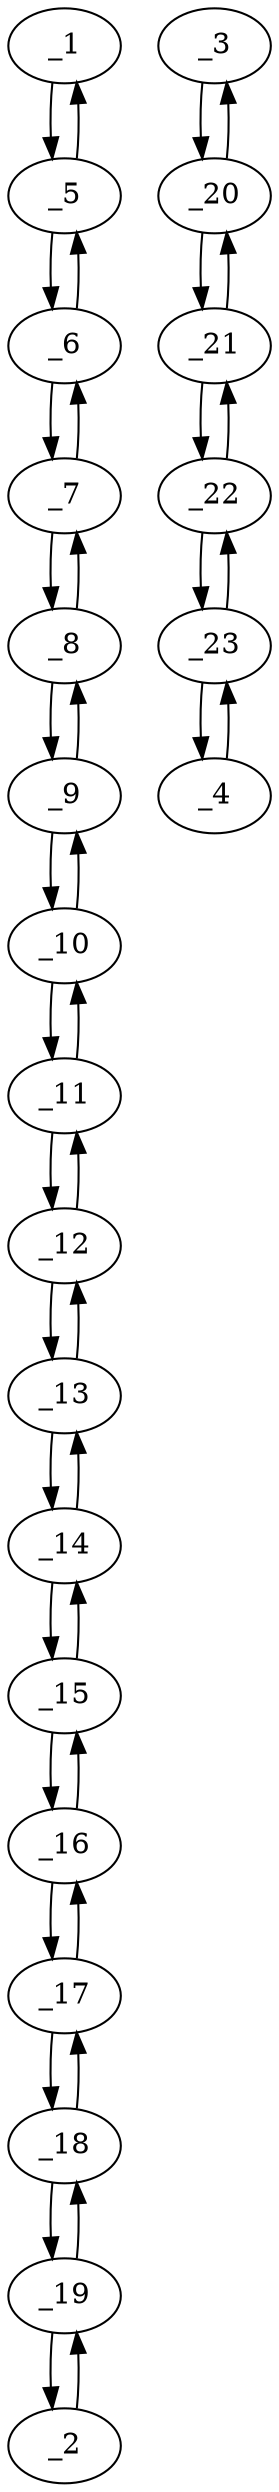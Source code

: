 digraph s1196_04 {
	_1	 [x="38.000000",
		y="109.000000"];
	_5	 [x="42.000000",
		y="126.000000"];
	_1 -> _5	 [angle="1.339706",
		orient="0.973417"];
	_2	 [x="118.000000",
		y="117.000000"];
	_19	 [x="107.000000",
		y="126.000000"];
	_2 -> _19	 [angle="2.455863",
		orient="0.633238"];
	_3	 [x="225.000000",
		y="131.000000"];
	_20	 [x="213.000000",
		y="141.000000"];
	_3 -> _20	 [angle="2.446854",
		orient="0.640184"];
	_4	 [x="225.000000",
		y="173.000000"];
	_23	 [x="206.000000",
		y="176.000000"];
	_4 -> _23	 [angle="2.984991",
		orient="0.155963"];
	_5 -> _1	 [angle="-1.801887",
		orient="-0.973417"];
	_6	 [x="56.000000",
		y="132.000000"];
	_5 -> _6	 [angle="0.404892",
		orient="0.393919"];
	_6 -> _5	 [angle="-2.736701",
		orient="-0.393919"];
	_7	 [x="64.000000",
		y="143.000000"];
	_6 -> _7	 [angle="0.942000",
		orient="0.808736"];
	_7 -> _6	 [angle="-2.199593",
		orient="-0.808736"];
	_8	 [x="49.000000",
		y="148.000000"];
	_7 -> _8	 [angle="2.819842",
		orient="0.316228"];
	_8 -> _7	 [angle="-0.321751",
		orient="-0.316228"];
	_9	 [x="41.000000",
		y="159.000000"];
	_8 -> _9	 [angle="2.199593",
		orient="0.808736"];
	_9 -> _8	 [angle="-0.942000",
		orient="-0.808736"];
	_10	 [x="42.000000",
		y="174.000000"];
	_9 -> _10	 [angle="1.504228",
		orient="0.997785"];
	_10 -> _9	 [angle="-1.637364",
		orient="-0.997785"];
	_11	 [x="41.000000",
		y="190.000000"];
	_10 -> _11	 [angle="1.633215",
		orient="0.998053"];
	_11 -> _10	 [angle="-1.508378",
		orient="-0.998053"];
	_12	 [x="51.000000",
		y="198.000000"];
	_11 -> _12	 [angle="0.674741",
		orient="0.624695"];
	_12 -> _11	 [angle="-2.466852",
		orient="-0.624695"];
	_13	 [x="62.000000",
		y="188.000000"];
	_12 -> _13	 [angle="-0.737815",
		orient="-0.672673"];
	_13 -> _12	 [angle="2.403778",
		orient="0.672673"];
	_14	 [x="72.000000",
		y="178.000000"];
	_13 -> _14	 [angle="-0.785398",
		orient="-0.707107"];
	_14 -> _13	 [angle="2.356194",
		orient="0.707107"];
	_15	 [x="82.000000",
		y="167.000000"];
	_14 -> _15	 [angle="-0.832981",
		orient="-0.739940"];
	_15 -> _14	 [angle="2.308611",
		orient="0.739940"];
	_16	 [x="76.000000",
		y="155.000000"];
	_15 -> _16	 [angle="-2.034444",
		orient="-0.894427"];
	_16 -> _15	 [angle="1.107149",
		orient="0.894427"];
	_17	 [x="85.000000",
		y="145.000000"];
	_16 -> _17	 [angle="-0.837981",
		orient="-0.743294"];
	_17 -> _16	 [angle="2.303611",
		orient="0.743294"];
	_18	 [x="94.000000",
		y="134.000000"];
	_17 -> _18	 [angle="-0.885067",
		orient="-0.773957"];
	_18 -> _17	 [angle="2.256526",
		orient="0.773957"];
	_18 -> _19	 [angle="-0.551655",
		orient="-0.524097"];
	_19 -> _2	 [angle="-0.685730",
		orient="-0.633238"];
	_19 -> _18	 [angle="2.589938",
		orient="0.524097"];
	_20 -> _3	 [angle="-0.694738",
		orient="-0.640184"];
	_21	 [x="201.000000",
		y="152.000000"];
	_20 -> _21	 [angle="2.399645",
		orient="0.675725"];
	_21 -> _20	 [angle="-0.741947",
		orient="-0.675725"];
	_22	 [x="193.000000",
		y="166.000000"];
	_21 -> _22	 [angle="2.089942",
		orient="0.868243"];
	_22 -> _21	 [angle="-1.051650",
		orient="-0.868243"];
	_22 -> _23	 [angle="0.655696",
		orient="0.609711"];
	_23 -> _4	 [angle="-0.156602",
		orient="-0.155963"];
	_23 -> _22	 [angle="-2.485897",
		orient="-0.609711"];
}
